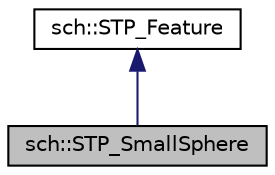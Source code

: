 digraph "sch::STP_SmallSphere"
{
 // LATEX_PDF_SIZE
  edge [fontname="Helvetica",fontsize="10",labelfontname="Helvetica",labelfontsize="10"];
  node [fontname="Helvetica",fontsize="10",shape=record];
  Node1 [label="sch::STP_SmallSphere",height=0.2,width=0.4,color="black", fillcolor="grey75", style="filled", fontcolor="black",tooltip=" "];
  Node2 -> Node1 [dir="back",color="midnightblue",fontsize="10",style="solid",fontname="Helvetica"];
  Node2 [label="sch::STP_Feature",height=0.2,width=0.4,color="black", fillcolor="white", style="filled",URL="$classsch_1_1STP__Feature.html",tooltip=" "];
}
